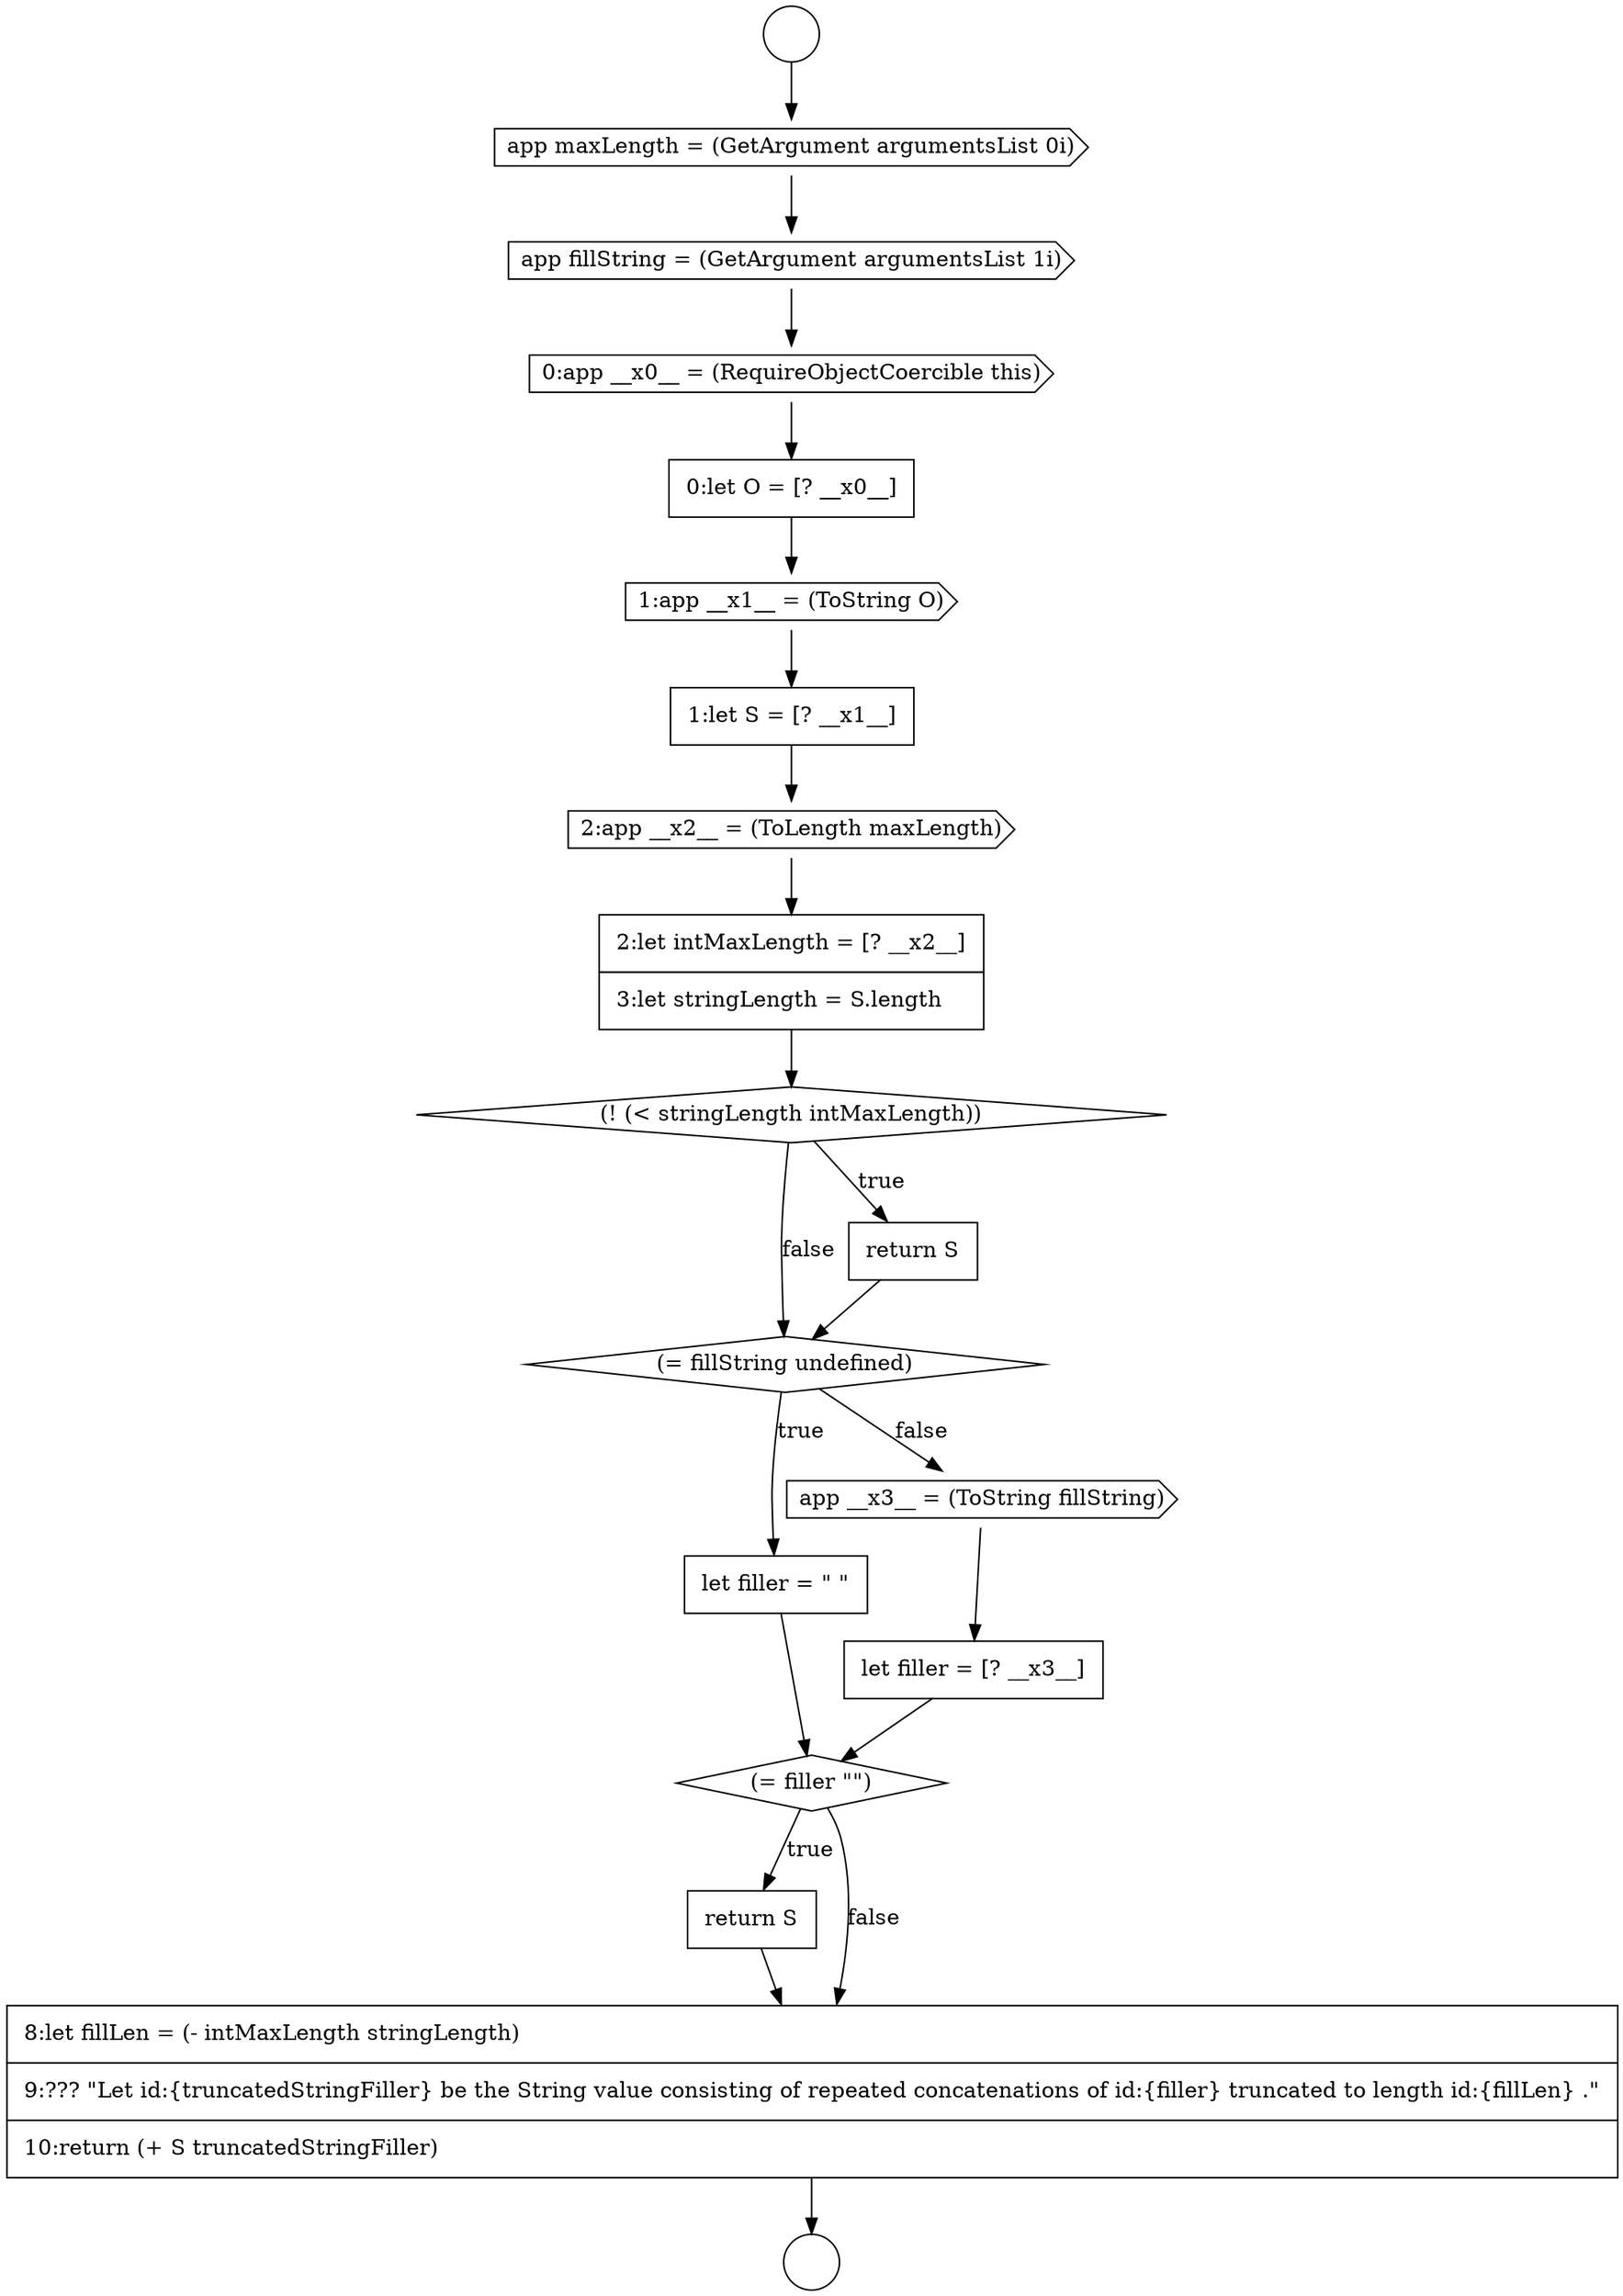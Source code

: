 digraph {
  node13321 [shape=diamond, label=<<font color="black">(= fillString undefined)</font>> color="black" fillcolor="white" style=filled]
  node13317 [shape=cds, label=<<font color="black">2:app __x2__ = (ToLength maxLength)</font>> color="black" fillcolor="white" style=filled]
  node13313 [shape=cds, label=<<font color="black">0:app __x0__ = (RequireObjectCoercible this)</font>> color="black" fillcolor="white" style=filled]
  node13322 [shape=none, margin=0, label=<<font color="black">
    <table border="0" cellborder="1" cellspacing="0" cellpadding="10">
      <tr><td align="left">let filler = &quot; &quot;</td></tr>
    </table>
  </font>> color="black" fillcolor="white" style=filled]
  node13309 [shape=circle label=" " color="black" fillcolor="white" style=filled]
  node13316 [shape=none, margin=0, label=<<font color="black">
    <table border="0" cellborder="1" cellspacing="0" cellpadding="10">
      <tr><td align="left">1:let S = [? __x1__]</td></tr>
    </table>
  </font>> color="black" fillcolor="white" style=filled]
  node13326 [shape=none, margin=0, label=<<font color="black">
    <table border="0" cellborder="1" cellspacing="0" cellpadding="10">
      <tr><td align="left">return S</td></tr>
    </table>
  </font>> color="black" fillcolor="white" style=filled]
  node13319 [shape=diamond, label=<<font color="black">(! (&lt; stringLength intMaxLength))</font>> color="black" fillcolor="white" style=filled]
  node13323 [shape=cds, label=<<font color="black">app __x3__ = (ToString fillString)</font>> color="black" fillcolor="white" style=filled]
  node13324 [shape=none, margin=0, label=<<font color="black">
    <table border="0" cellborder="1" cellspacing="0" cellpadding="10">
      <tr><td align="left">let filler = [? __x3__]</td></tr>
    </table>
  </font>> color="black" fillcolor="white" style=filled]
  node13318 [shape=none, margin=0, label=<<font color="black">
    <table border="0" cellborder="1" cellspacing="0" cellpadding="10">
      <tr><td align="left">2:let intMaxLength = [? __x2__]</td></tr>
      <tr><td align="left">3:let stringLength = S.length</td></tr>
    </table>
  </font>> color="black" fillcolor="white" style=filled]
  node13314 [shape=none, margin=0, label=<<font color="black">
    <table border="0" cellborder="1" cellspacing="0" cellpadding="10">
      <tr><td align="left">0:let O = [? __x0__]</td></tr>
    </table>
  </font>> color="black" fillcolor="white" style=filled]
  node13311 [shape=cds, label=<<font color="black">app maxLength = (GetArgument argumentsList 0i)</font>> color="black" fillcolor="white" style=filled]
  node13312 [shape=cds, label=<<font color="black">app fillString = (GetArgument argumentsList 1i)</font>> color="black" fillcolor="white" style=filled]
  node13325 [shape=diamond, label=<<font color="black">(= filler &quot;&quot;)</font>> color="black" fillcolor="white" style=filled]
  node13310 [shape=circle label=" " color="black" fillcolor="white" style=filled]
  node13327 [shape=none, margin=0, label=<<font color="black">
    <table border="0" cellborder="1" cellspacing="0" cellpadding="10">
      <tr><td align="left">8:let fillLen = (- intMaxLength stringLength)</td></tr>
      <tr><td align="left">9:??? &quot;Let id:{truncatedStringFiller} be the String value consisting of repeated concatenations of id:{filler} truncated to length id:{fillLen} .&quot;</td></tr>
      <tr><td align="left">10:return (+ S truncatedStringFiller)</td></tr>
    </table>
  </font>> color="black" fillcolor="white" style=filled]
  node13315 [shape=cds, label=<<font color="black">1:app __x1__ = (ToString O)</font>> color="black" fillcolor="white" style=filled]
  node13320 [shape=none, margin=0, label=<<font color="black">
    <table border="0" cellborder="1" cellspacing="0" cellpadding="10">
      <tr><td align="left">return S</td></tr>
    </table>
  </font>> color="black" fillcolor="white" style=filled]
  node13317 -> node13318 [ color="black"]
  node13319 -> node13320 [label=<<font color="black">true</font>> color="black"]
  node13319 -> node13321 [label=<<font color="black">false</font>> color="black"]
  node13327 -> node13310 [ color="black"]
  node13323 -> node13324 [ color="black"]
  node13309 -> node13311 [ color="black"]
  node13326 -> node13327 [ color="black"]
  node13321 -> node13322 [label=<<font color="black">true</font>> color="black"]
  node13321 -> node13323 [label=<<font color="black">false</font>> color="black"]
  node13316 -> node13317 [ color="black"]
  node13320 -> node13321 [ color="black"]
  node13324 -> node13325 [ color="black"]
  node13322 -> node13325 [ color="black"]
  node13311 -> node13312 [ color="black"]
  node13318 -> node13319 [ color="black"]
  node13314 -> node13315 [ color="black"]
  node13315 -> node13316 [ color="black"]
  node13313 -> node13314 [ color="black"]
  node13325 -> node13326 [label=<<font color="black">true</font>> color="black"]
  node13325 -> node13327 [label=<<font color="black">false</font>> color="black"]
  node13312 -> node13313 [ color="black"]
}

